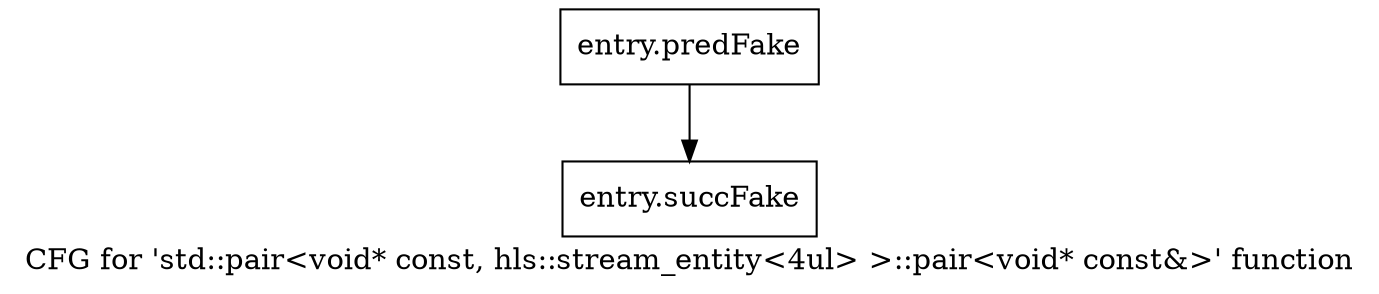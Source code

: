 digraph "CFG for 'std::pair\<void* const, hls::stream_entity\<4ul\> \>::pair\<void* const&\>' function" {
	label="CFG for 'std::pair\<void* const, hls::stream_entity\<4ul\> \>::pair\<void* const&\>' function";

	Node0x4331580 [shape=record,filename="",linenumber="",label="{entry.predFake}"];
	Node0x4331580 -> Node0x441fcb0[ callList="" memoryops="" filename="/tools/Xilinx/Vitis_HLS/2022.1/tps/lnx64/gcc-8.3.0/lib/gcc/x86_64-pc-linux-gnu/8.3.0/../../../../include/c++/8.3.0/tuple" execusionnum="6"];
	Node0x441fcb0 [shape=record,filename="/tools/Xilinx/Vitis_HLS/2022.1/tps/lnx64/gcc-8.3.0/lib/gcc/x86_64-pc-linux-gnu/8.3.0/../../../../include/c++/8.3.0/tuple",linenumber="1658",label="{entry.succFake}"];
}
